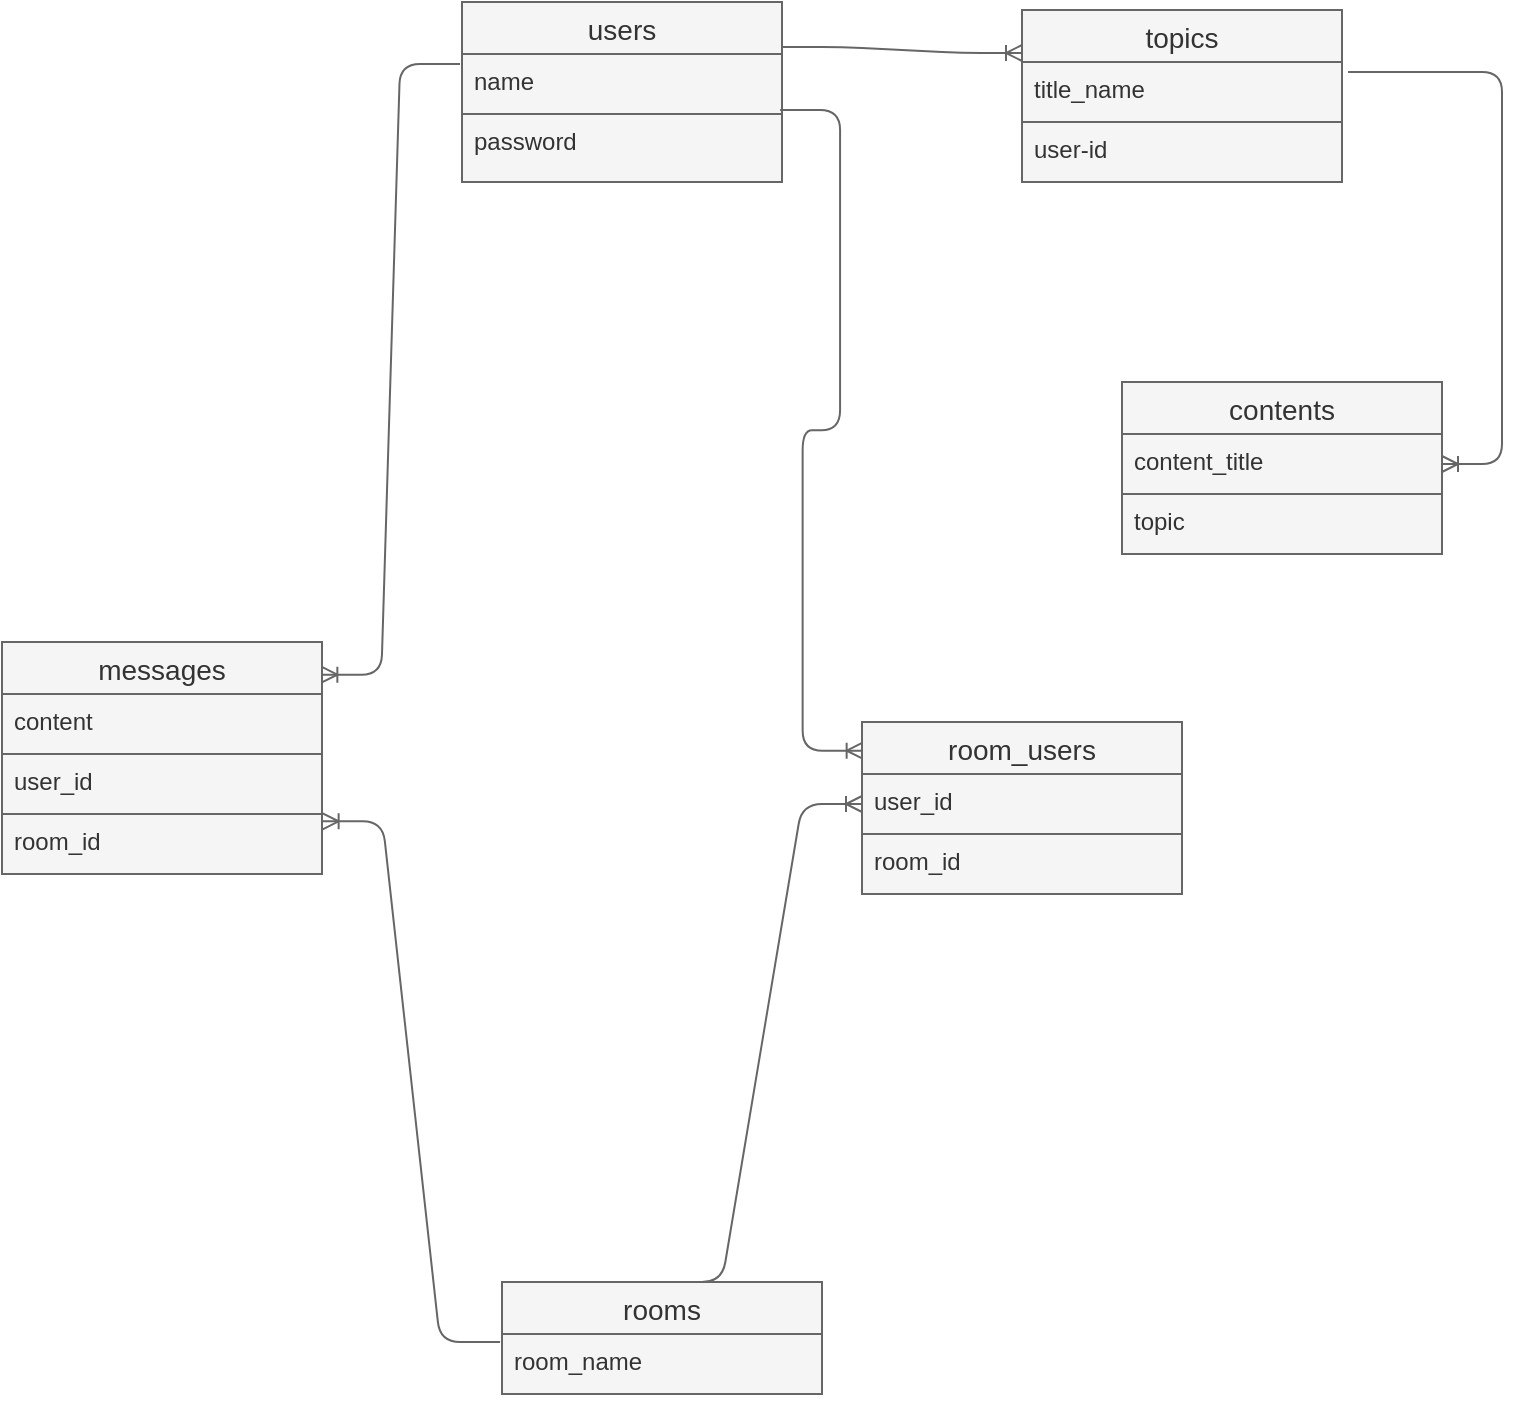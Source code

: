 <mxfile>
    <diagram id="BoU2X9IAAkEXFZKGoOsd" name="ページ1">
        <mxGraphModel dx="653" dy="598" grid="1" gridSize="10" guides="1" tooltips="1" connect="1" arrows="1" fold="1" page="1" pageScale="1" pageWidth="827" pageHeight="1169" background="none" math="0" shadow="0">
            <root>
                <mxCell id="0"/>
                <mxCell id="1" parent="0"/>
                <mxCell id="2" value="users" style="swimlane;fontStyle=0;childLayout=stackLayout;horizontal=1;startSize=26;horizontalStack=0;resizeParent=1;resizeParentMax=0;resizeLast=0;collapsible=1;marginBottom=0;align=center;fontSize=14;fillColor=#f5f5f5;fontColor=#333333;strokeColor=#666666;" parent="1" vertex="1">
                    <mxGeometry x="240" y="30" width="160" height="90" as="geometry">
                        <mxRectangle x="40" y="70" width="70" height="26" as="alternateBounds"/>
                    </mxGeometry>
                </mxCell>
                <mxCell id="3" value="name" style="text;strokeColor=#666666;fillColor=#f5f5f5;spacingLeft=4;spacingRight=4;overflow=hidden;rotatable=0;points=[[0,0.5],[1,0.5]];portConstraint=eastwest;fontSize=12;fontColor=#333333;" parent="2" vertex="1">
                    <mxGeometry y="26" width="160" height="30" as="geometry"/>
                </mxCell>
                <mxCell id="5" value="password" style="text;strokeColor=#666666;fillColor=#f5f5f5;spacingLeft=4;spacingRight=4;overflow=hidden;rotatable=0;points=[[0,0.5],[1,0.5]];portConstraint=eastwest;fontSize=12;fontColor=#333333;" parent="2" vertex="1">
                    <mxGeometry y="56" width="160" height="34" as="geometry"/>
                </mxCell>
                <mxCell id="12" value="topics" style="swimlane;fontStyle=0;childLayout=stackLayout;horizontal=1;startSize=26;horizontalStack=0;resizeParent=1;resizeParentMax=0;resizeLast=0;collapsible=1;marginBottom=0;align=center;fontSize=14;fillColor=#f5f5f5;fontColor=#333333;strokeColor=#666666;" parent="1" vertex="1">
                    <mxGeometry x="520" y="34" width="160" height="86" as="geometry"/>
                </mxCell>
                <mxCell id="14" value="title_name" style="text;strokeColor=#666666;fillColor=#f5f5f5;spacingLeft=4;spacingRight=4;overflow=hidden;rotatable=0;points=[[0,0.5],[1,0.5]];portConstraint=eastwest;fontSize=12;fontColor=#333333;" parent="12" vertex="1">
                    <mxGeometry y="26" width="160" height="30" as="geometry"/>
                </mxCell>
                <mxCell id="15" value="user-id" style="text;strokeColor=#666666;fillColor=#f5f5f5;spacingLeft=4;spacingRight=4;overflow=hidden;rotatable=0;points=[[0,0.5],[1,0.5]];portConstraint=eastwest;fontSize=12;fontColor=#333333;" parent="12" vertex="1">
                    <mxGeometry y="56" width="160" height="30" as="geometry"/>
                </mxCell>
                <mxCell id="22" value="contents" style="swimlane;fontStyle=0;childLayout=stackLayout;horizontal=1;startSize=26;horizontalStack=0;resizeParent=1;resizeParentMax=0;resizeLast=0;collapsible=1;marginBottom=0;align=center;fontSize=14;fillColor=#f5f5f5;fontColor=#333333;strokeColor=#666666;" parent="1" vertex="1">
                    <mxGeometry x="570" y="220" width="160" height="86" as="geometry"/>
                </mxCell>
                <mxCell id="24" value="content_title" style="text;strokeColor=#666666;fillColor=#f5f5f5;spacingLeft=4;spacingRight=4;overflow=hidden;rotatable=0;points=[[0,0.5],[1,0.5]];portConstraint=eastwest;fontSize=12;fontColor=#333333;" parent="22" vertex="1">
                    <mxGeometry y="26" width="160" height="30" as="geometry"/>
                </mxCell>
                <mxCell id="86" value="topic" style="text;strokeColor=#666666;fillColor=#f5f5f5;spacingLeft=4;spacingRight=4;overflow=hidden;rotatable=0;points=[[0,0.5],[1,0.5]];portConstraint=eastwest;fontSize=12;fontColor=#333333;" parent="22" vertex="1">
                    <mxGeometry y="56" width="160" height="30" as="geometry"/>
                </mxCell>
                <mxCell id="27" value="rooms" style="swimlane;fontStyle=0;childLayout=stackLayout;horizontal=1;startSize=26;horizontalStack=0;resizeParent=1;resizeParentMax=0;resizeLast=0;collapsible=1;marginBottom=0;align=center;fontSize=14;fillColor=#f5f5f5;fontColor=#333333;strokeColor=#666666;" parent="1" vertex="1">
                    <mxGeometry x="260" y="670" width="160" height="56" as="geometry"/>
                </mxCell>
                <mxCell id="28" value="room_name" style="text;strokeColor=#666666;fillColor=#f5f5f5;spacingLeft=4;spacingRight=4;overflow=hidden;rotatable=0;points=[[0,0.5],[1,0.5]];portConstraint=eastwest;fontSize=12;fontColor=#333333;" parent="27" vertex="1">
                    <mxGeometry y="26" width="160" height="30" as="geometry"/>
                </mxCell>
                <mxCell id="41" value="" style="edgeStyle=entityRelationEdgeStyle;fontSize=12;html=1;endArrow=ERoneToMany;exitX=1;exitY=0.25;exitDx=0;exitDy=0;entryX=0;entryY=0.25;entryDx=0;entryDy=0;strokeWidth=1;fillColor=#f5f5f5;strokeColor=#666666;" parent="1" source="2" target="12" edge="1">
                    <mxGeometry width="100" height="100" relative="1" as="geometry">
                        <mxPoint x="200" y="217" as="sourcePoint"/>
                        <mxPoint x="640" y="139.99" as="targetPoint"/>
                    </mxGeometry>
                </mxCell>
                <mxCell id="44" value="" style="edgeStyle=entityRelationEdgeStyle;fontSize=12;html=1;endArrow=ERoneToMany;strokeWidth=1;exitX=-0.006;exitY=0.167;exitDx=0;exitDy=0;exitPerimeter=0;entryX=0.998;entryY=0.141;entryDx=0;entryDy=0;entryPerimeter=0;fillColor=#f5f5f5;strokeColor=#666666;" parent="1" source="3" target="73" edge="1">
                    <mxGeometry width="100" height="100" relative="1" as="geometry">
                        <mxPoint x="200" y="353" as="sourcePoint"/>
                        <mxPoint x="140" y="150" as="targetPoint"/>
                    </mxGeometry>
                </mxCell>
                <mxCell id="72" value="" style="edgeStyle=entityRelationEdgeStyle;fontSize=12;html=1;endArrow=ERoneToMany;exitX=1.019;exitY=0.167;exitDx=0;exitDy=0;exitPerimeter=0;fillColor=#f5f5f5;strokeColor=#666666;" parent="1" source="14" target="24" edge="1">
                    <mxGeometry width="100" height="100" relative="1" as="geometry">
                        <mxPoint x="630" y="326.98" as="sourcePoint"/>
                        <mxPoint x="800" y="250" as="targetPoint"/>
                    </mxGeometry>
                </mxCell>
                <mxCell id="73" value="messages" style="swimlane;fontStyle=0;childLayout=stackLayout;horizontal=1;startSize=26;horizontalStack=0;resizeParent=1;resizeParentMax=0;resizeLast=0;collapsible=1;marginBottom=0;align=center;fontSize=14;fillColor=#f5f5f5;fontColor=#333333;strokeColor=#666666;" parent="1" vertex="1">
                    <mxGeometry x="10" y="350" width="160" height="116" as="geometry"/>
                </mxCell>
                <mxCell id="74" value="content" style="text;strokeColor=#666666;fillColor=#f5f5f5;spacingLeft=4;spacingRight=4;overflow=hidden;rotatable=0;points=[[0,0.5],[1,0.5]];portConstraint=eastwest;fontSize=12;fontColor=#333333;" parent="73" vertex="1">
                    <mxGeometry y="26" width="160" height="30" as="geometry"/>
                </mxCell>
                <mxCell id="75" value="user_id" style="text;strokeColor=#666666;fillColor=#f5f5f5;spacingLeft=4;spacingRight=4;overflow=hidden;rotatable=0;points=[[0,0.5],[1,0.5]];portConstraint=eastwest;fontSize=12;fontColor=#333333;" parent="73" vertex="1">
                    <mxGeometry y="56" width="160" height="30" as="geometry"/>
                </mxCell>
                <mxCell id="76" value="room_id" style="text;strokeColor=#666666;fillColor=#f5f5f5;spacingLeft=4;spacingRight=4;overflow=hidden;rotatable=0;points=[[0,0.5],[1,0.5]];portConstraint=eastwest;fontSize=12;fontColor=#333333;" parent="73" vertex="1">
                    <mxGeometry y="86" width="160" height="30" as="geometry"/>
                </mxCell>
                <mxCell id="77" value="room_users" style="swimlane;fontStyle=0;childLayout=stackLayout;horizontal=1;startSize=26;horizontalStack=0;resizeParent=1;resizeParentMax=0;resizeLast=0;collapsible=1;marginBottom=0;align=center;fontSize=14;fillColor=#f5f5f5;fontColor=#333333;strokeColor=#666666;" parent="1" vertex="1">
                    <mxGeometry x="440" y="390" width="160" height="86" as="geometry"/>
                </mxCell>
                <mxCell id="80" value="user_id" style="text;strokeColor=#666666;fillColor=#f5f5f5;spacingLeft=4;spacingRight=4;overflow=hidden;rotatable=0;points=[[0,0.5],[1,0.5]];portConstraint=eastwest;fontSize=12;fontColor=#333333;" parent="77" vertex="1">
                    <mxGeometry y="26" width="160" height="30" as="geometry"/>
                </mxCell>
                <mxCell id="84" value="room_id" style="text;strokeColor=#666666;fillColor=#f5f5f5;spacingLeft=4;spacingRight=4;overflow=hidden;rotatable=0;points=[[0,0.5],[1,0.5]];portConstraint=eastwest;fontSize=12;fontColor=#333333;" parent="77" vertex="1">
                    <mxGeometry y="56" width="160" height="30" as="geometry"/>
                </mxCell>
                <mxCell id="81" value="" style="edgeStyle=entityRelationEdgeStyle;fontSize=12;html=1;endArrow=ERoneToMany;exitX=0.994;exitY=-0.059;exitDx=0;exitDy=0;exitPerimeter=0;entryX=0.002;entryY=0.167;entryDx=0;entryDy=0;entryPerimeter=0;fillColor=#f5f5f5;strokeColor=#666666;" parent="1" source="5" target="77" edge="1">
                    <mxGeometry width="100" height="100" relative="1" as="geometry">
                        <mxPoint x="340" y="310" as="sourcePoint"/>
                        <mxPoint x="440" y="210" as="targetPoint"/>
                    </mxGeometry>
                </mxCell>
                <mxCell id="82" value="" style="edgeStyle=entityRelationEdgeStyle;fontSize=12;html=1;endArrow=ERoneToMany;entryX=0;entryY=0.5;entryDx=0;entryDy=0;exitX=0.5;exitY=0;exitDx=0;exitDy=0;fillColor=#f5f5f5;strokeColor=#666666;" parent="1" source="27" target="80" edge="1">
                    <mxGeometry width="100" height="100" relative="1" as="geometry">
                        <mxPoint x="230" y="660" as="sourcePoint"/>
                        <mxPoint x="330" y="560" as="targetPoint"/>
                    </mxGeometry>
                </mxCell>
                <mxCell id="85" value="" style="edgeStyle=entityRelationEdgeStyle;fontSize=12;html=1;endArrow=ERoneToMany;entryX=1.002;entryY=0.122;entryDx=0;entryDy=0;entryPerimeter=0;exitX=-0.006;exitY=0.133;exitDx=0;exitDy=0;exitPerimeter=0;fillColor=#f5f5f5;strokeColor=#666666;" parent="1" source="28" target="76" edge="1">
                    <mxGeometry width="100" height="100" relative="1" as="geometry">
                        <mxPoint x="190" y="590" as="sourcePoint"/>
                        <mxPoint x="290" y="490" as="targetPoint"/>
                    </mxGeometry>
                </mxCell>
            </root>
        </mxGraphModel>
    </diagram>
    <diagram id="zFn8v59EZzU8B8eJgx4a" name="ページ2">
        <mxGraphModel dx="871" dy="797" grid="1" gridSize="10" guides="1" tooltips="1" connect="1" arrows="1" fold="1" page="1" pageScale="1" pageWidth="827" pageHeight="1169" math="0" shadow="0">
            <root>
                <mxCell id="0"/>
                <mxCell id="1" parent="0"/>
                <mxCell id="LD6HXMn4eW3Vy0Qd2iAp-1" value="users" style="swimlane;fontStyle=0;childLayout=stackLayout;horizontal=1;startSize=26;horizontalStack=0;resizeParent=1;resizeParentMax=0;resizeLast=0;collapsible=1;marginBottom=0;align=center;fontSize=14;" vertex="1" parent="1">
                    <mxGeometry x="240" y="30" width="160" height="90" as="geometry">
                        <mxRectangle x="40" y="70" width="70" height="26" as="alternateBounds"/>
                    </mxGeometry>
                </mxCell>
                <mxCell id="LD6HXMn4eW3Vy0Qd2iAp-2" value="name" style="text;spacingLeft=4;spacingRight=4;overflow=hidden;rotatable=0;points=[[0,0.5],[1,0.5]];portConstraint=eastwest;fontSize=12;" vertex="1" parent="LD6HXMn4eW3Vy0Qd2iAp-1">
                    <mxGeometry y="26" width="160" height="30" as="geometry"/>
                </mxCell>
                <mxCell id="LD6HXMn4eW3Vy0Qd2iAp-3" value="password" style="text;strokeColor=none;fillColor=none;spacingLeft=4;spacingRight=4;overflow=hidden;rotatable=0;points=[[0,0.5],[1,0.5]];portConstraint=eastwest;fontSize=12;" vertex="1" parent="LD6HXMn4eW3Vy0Qd2iAp-1">
                    <mxGeometry y="56" width="160" height="34" as="geometry"/>
                </mxCell>
                <mxCell id="LD6HXMn4eW3Vy0Qd2iAp-4" value="topics" style="swimlane;fontStyle=0;childLayout=stackLayout;horizontal=1;startSize=26;horizontalStack=0;resizeParent=1;resizeParentMax=0;resizeLast=0;collapsible=1;marginBottom=0;align=center;fontSize=14;" vertex="1" parent="1">
                    <mxGeometry x="520" y="34" width="160" height="86" as="geometry"/>
                </mxCell>
                <mxCell id="LD6HXMn4eW3Vy0Qd2iAp-5" value="title_name" style="text;strokeColor=none;fillColor=none;spacingLeft=4;spacingRight=4;overflow=hidden;rotatable=0;points=[[0,0.5],[1,0.5]];portConstraint=eastwest;fontSize=12;" vertex="1" parent="LD6HXMn4eW3Vy0Qd2iAp-4">
                    <mxGeometry y="26" width="160" height="30" as="geometry"/>
                </mxCell>
                <mxCell id="LD6HXMn4eW3Vy0Qd2iAp-6" value="user-id" style="text;strokeColor=none;fillColor=none;spacingLeft=4;spacingRight=4;overflow=hidden;rotatable=0;points=[[0,0.5],[1,0.5]];portConstraint=eastwest;fontSize=12;" vertex="1" parent="LD6HXMn4eW3Vy0Qd2iAp-4">
                    <mxGeometry y="56" width="160" height="30" as="geometry"/>
                </mxCell>
                <mxCell id="LD6HXMn4eW3Vy0Qd2iAp-7" value="contents" style="swimlane;fontStyle=0;childLayout=stackLayout;horizontal=1;startSize=26;horizontalStack=0;resizeParent=1;resizeParentMax=0;resizeLast=0;collapsible=1;marginBottom=0;align=center;fontSize=14;" vertex="1" parent="1">
                    <mxGeometry x="570" y="220" width="160" height="86" as="geometry"/>
                </mxCell>
                <mxCell id="LD6HXMn4eW3Vy0Qd2iAp-8" value="content_title" style="text;strokeColor=none;fillColor=none;spacingLeft=4;spacingRight=4;overflow=hidden;rotatable=0;points=[[0,0.5],[1,0.5]];portConstraint=eastwest;fontSize=12;" vertex="1" parent="LD6HXMn4eW3Vy0Qd2iAp-7">
                    <mxGeometry y="26" width="160" height="30" as="geometry"/>
                </mxCell>
                <mxCell id="LD6HXMn4eW3Vy0Qd2iAp-9" value="topic" style="text;strokeColor=none;fillColor=none;spacingLeft=4;spacingRight=4;overflow=hidden;rotatable=0;points=[[0,0.5],[1,0.5]];portConstraint=eastwest;fontSize=12;" vertex="1" parent="LD6HXMn4eW3Vy0Qd2iAp-7">
                    <mxGeometry y="56" width="160" height="30" as="geometry"/>
                </mxCell>
                <mxCell id="LD6HXMn4eW3Vy0Qd2iAp-10" value="rooms" style="swimlane;fontStyle=0;childLayout=stackLayout;horizontal=1;startSize=26;horizontalStack=0;resizeParent=1;resizeParentMax=0;resizeLast=0;collapsible=1;marginBottom=0;align=center;fontSize=14;" vertex="1" parent="1">
                    <mxGeometry x="260" y="670" width="160" height="56" as="geometry"/>
                </mxCell>
                <mxCell id="LD6HXMn4eW3Vy0Qd2iAp-11" value="room_name" style="text;strokeColor=none;fillColor=none;spacingLeft=4;spacingRight=4;overflow=hidden;rotatable=0;points=[[0,0.5],[1,0.5]];portConstraint=eastwest;fontSize=12;" vertex="1" parent="LD6HXMn4eW3Vy0Qd2iAp-10">
                    <mxGeometry y="26" width="160" height="30" as="geometry"/>
                </mxCell>
                <mxCell id="LD6HXMn4eW3Vy0Qd2iAp-12" value="" style="edgeStyle=entityRelationEdgeStyle;fontSize=12;html=1;endArrow=ERoneToMany;exitX=1;exitY=0.25;exitDx=0;exitDy=0;entryX=0;entryY=0.25;entryDx=0;entryDy=0;strokeWidth=1;" edge="1" parent="1" source="LD6HXMn4eW3Vy0Qd2iAp-1" target="LD6HXMn4eW3Vy0Qd2iAp-4">
                    <mxGeometry width="100" height="100" relative="1" as="geometry">
                        <mxPoint x="200" y="217" as="sourcePoint"/>
                        <mxPoint x="640" y="139.99" as="targetPoint"/>
                    </mxGeometry>
                </mxCell>
                <mxCell id="LD6HXMn4eW3Vy0Qd2iAp-13" value="" style="edgeStyle=entityRelationEdgeStyle;fontSize=12;html=1;endArrow=ERoneToMany;strokeWidth=1;exitX=-0.006;exitY=0.167;exitDx=0;exitDy=0;exitPerimeter=0;entryX=0.998;entryY=0.141;entryDx=0;entryDy=0;entryPerimeter=0;" edge="1" parent="1" source="LD6HXMn4eW3Vy0Qd2iAp-2" target="LD6HXMn4eW3Vy0Qd2iAp-15">
                    <mxGeometry width="100" height="100" relative="1" as="geometry">
                        <mxPoint x="200" y="353" as="sourcePoint"/>
                        <mxPoint x="140" y="150" as="targetPoint"/>
                    </mxGeometry>
                </mxCell>
                <mxCell id="LD6HXMn4eW3Vy0Qd2iAp-14" value="" style="edgeStyle=entityRelationEdgeStyle;fontSize=12;html=1;endArrow=ERoneToMany;exitX=1.019;exitY=0.167;exitDx=0;exitDy=0;exitPerimeter=0;" edge="1" parent="1" source="LD6HXMn4eW3Vy0Qd2iAp-5" target="LD6HXMn4eW3Vy0Qd2iAp-8">
                    <mxGeometry width="100" height="100" relative="1" as="geometry">
                        <mxPoint x="630" y="326.98" as="sourcePoint"/>
                        <mxPoint x="800" y="250" as="targetPoint"/>
                    </mxGeometry>
                </mxCell>
                <mxCell id="LD6HXMn4eW3Vy0Qd2iAp-15" value="messages" style="swimlane;fontStyle=0;childLayout=stackLayout;horizontal=1;startSize=26;horizontalStack=0;resizeParent=1;resizeParentMax=0;resizeLast=0;collapsible=1;marginBottom=0;align=center;fontSize=14;" vertex="1" parent="1">
                    <mxGeometry x="10" y="350" width="160" height="116" as="geometry"/>
                </mxCell>
                <mxCell id="LD6HXMn4eW3Vy0Qd2iAp-16" value="content" style="text;strokeColor=none;fillColor=none;spacingLeft=4;spacingRight=4;overflow=hidden;rotatable=0;points=[[0,0.5],[1,0.5]];portConstraint=eastwest;fontSize=12;" vertex="1" parent="LD6HXMn4eW3Vy0Qd2iAp-15">
                    <mxGeometry y="26" width="160" height="30" as="geometry"/>
                </mxCell>
                <mxCell id="LD6HXMn4eW3Vy0Qd2iAp-17" value="user_id" style="text;strokeColor=none;fillColor=none;spacingLeft=4;spacingRight=4;overflow=hidden;rotatable=0;points=[[0,0.5],[1,0.5]];portConstraint=eastwest;fontSize=12;" vertex="1" parent="LD6HXMn4eW3Vy0Qd2iAp-15">
                    <mxGeometry y="56" width="160" height="30" as="geometry"/>
                </mxCell>
                <mxCell id="LD6HXMn4eW3Vy0Qd2iAp-18" value="room_id" style="text;strokeColor=none;fillColor=none;spacingLeft=4;spacingRight=4;overflow=hidden;rotatable=0;points=[[0,0.5],[1,0.5]];portConstraint=eastwest;fontSize=12;" vertex="1" parent="LD6HXMn4eW3Vy0Qd2iAp-15">
                    <mxGeometry y="86" width="160" height="30" as="geometry"/>
                </mxCell>
                <mxCell id="LD6HXMn4eW3Vy0Qd2iAp-19" value="room_users" style="swimlane;fontStyle=0;childLayout=stackLayout;horizontal=1;startSize=26;horizontalStack=0;resizeParent=1;resizeParentMax=0;resizeLast=0;collapsible=1;marginBottom=0;align=center;fontSize=14;" vertex="1" parent="1">
                    <mxGeometry x="440" y="390" width="160" height="86" as="geometry"/>
                </mxCell>
                <mxCell id="LD6HXMn4eW3Vy0Qd2iAp-20" value="user_id" style="text;strokeColor=none;fillColor=none;spacingLeft=4;spacingRight=4;overflow=hidden;rotatable=0;points=[[0,0.5],[1,0.5]];portConstraint=eastwest;fontSize=12;" vertex="1" parent="LD6HXMn4eW3Vy0Qd2iAp-19">
                    <mxGeometry y="26" width="160" height="30" as="geometry"/>
                </mxCell>
                <mxCell id="LD6HXMn4eW3Vy0Qd2iAp-21" value="room_id" style="text;strokeColor=none;fillColor=none;spacingLeft=4;spacingRight=4;overflow=hidden;rotatable=0;points=[[0,0.5],[1,0.5]];portConstraint=eastwest;fontSize=12;" vertex="1" parent="LD6HXMn4eW3Vy0Qd2iAp-19">
                    <mxGeometry y="56" width="160" height="30" as="geometry"/>
                </mxCell>
                <mxCell id="LD6HXMn4eW3Vy0Qd2iAp-22" value="" style="edgeStyle=entityRelationEdgeStyle;fontSize=12;html=1;endArrow=ERoneToMany;exitX=0.994;exitY=-0.059;exitDx=0;exitDy=0;exitPerimeter=0;entryX=0.002;entryY=0.167;entryDx=0;entryDy=0;entryPerimeter=0;" edge="1" parent="1" source="LD6HXMn4eW3Vy0Qd2iAp-3" target="LD6HXMn4eW3Vy0Qd2iAp-19">
                    <mxGeometry width="100" height="100" relative="1" as="geometry">
                        <mxPoint x="340" y="310" as="sourcePoint"/>
                        <mxPoint x="440" y="210" as="targetPoint"/>
                    </mxGeometry>
                </mxCell>
                <mxCell id="LD6HXMn4eW3Vy0Qd2iAp-23" value="" style="edgeStyle=entityRelationEdgeStyle;fontSize=12;html=1;endArrow=ERoneToMany;entryX=0;entryY=0.5;entryDx=0;entryDy=0;exitX=0.5;exitY=0;exitDx=0;exitDy=0;" edge="1" parent="1" source="LD6HXMn4eW3Vy0Qd2iAp-10" target="LD6HXMn4eW3Vy0Qd2iAp-20">
                    <mxGeometry width="100" height="100" relative="1" as="geometry">
                        <mxPoint x="230" y="660" as="sourcePoint"/>
                        <mxPoint x="330" y="560" as="targetPoint"/>
                    </mxGeometry>
                </mxCell>
                <mxCell id="LD6HXMn4eW3Vy0Qd2iAp-24" value="" style="edgeStyle=entityRelationEdgeStyle;fontSize=12;html=1;endArrow=ERoneToMany;entryX=1.002;entryY=0.122;entryDx=0;entryDy=0;entryPerimeter=0;exitX=-0.006;exitY=0.133;exitDx=0;exitDy=0;exitPerimeter=0;" edge="1" parent="1" source="LD6HXMn4eW3Vy0Qd2iAp-11" target="LD6HXMn4eW3Vy0Qd2iAp-18">
                    <mxGeometry width="100" height="100" relative="1" as="geometry">
                        <mxPoint x="190" y="590" as="sourcePoint"/>
                        <mxPoint x="290" y="490" as="targetPoint"/>
                    </mxGeometry>
                </mxCell>
            </root>
        </mxGraphModel>
    </diagram>
</mxfile>